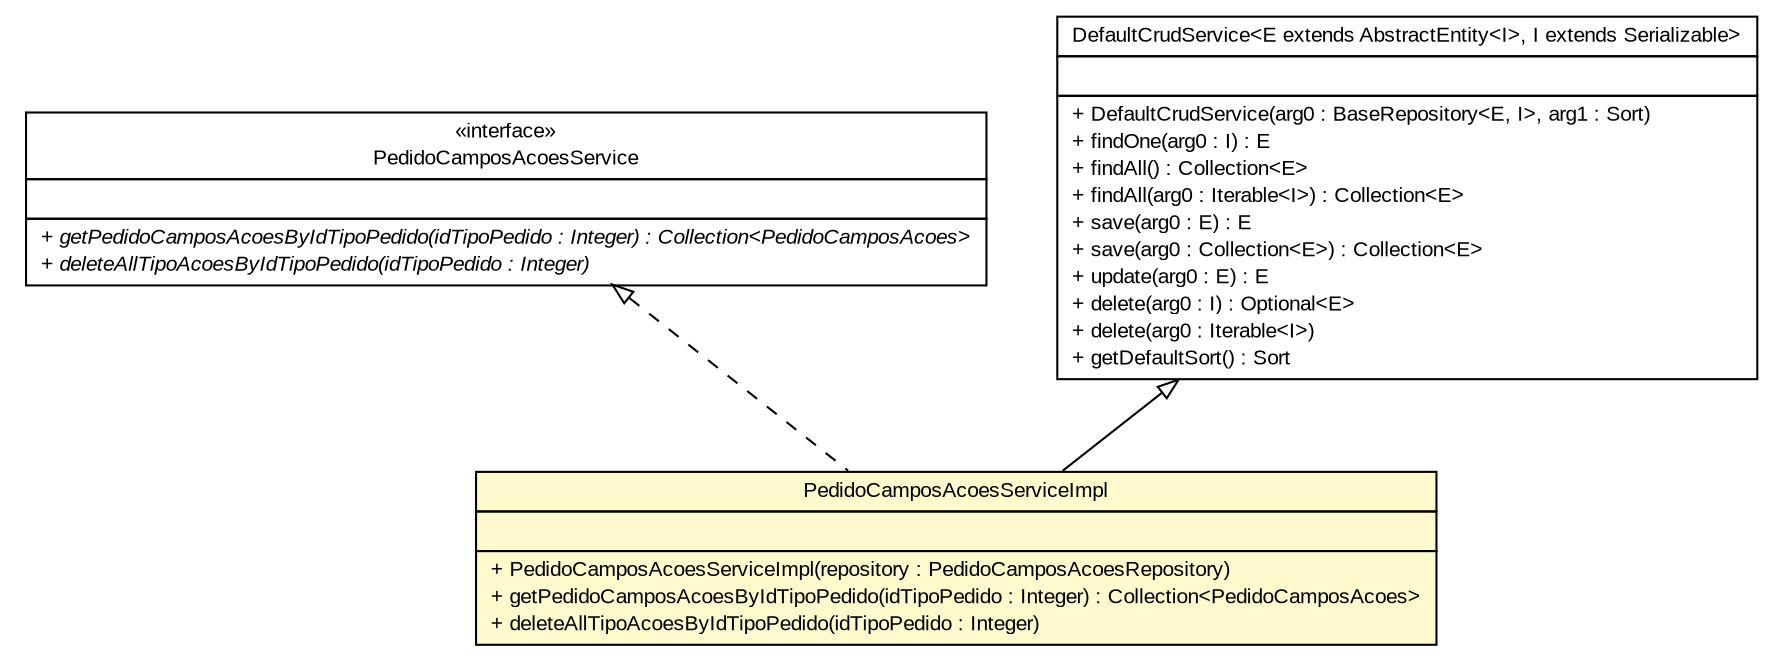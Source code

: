 #!/usr/local/bin/dot
#
# Class diagram 
# Generated by UMLGraph version R5_6 (http://www.umlgraph.org/)
#

digraph G {
	edge [fontname="arial",fontsize=10,labelfontname="arial",labelfontsize=10];
	node [fontname="arial",fontsize=10,shape=plaintext];
	nodesep=0.25;
	ranksep=0.5;
	// br.gov.to.sefaz.arr.parametros.business.service.PedidoCamposAcoesService
	c21310 [label=<<table title="br.gov.to.sefaz.arr.parametros.business.service.PedidoCamposAcoesService" border="0" cellborder="1" cellspacing="0" cellpadding="2" port="p" href="../PedidoCamposAcoesService.html">
		<tr><td><table border="0" cellspacing="0" cellpadding="1">
<tr><td align="center" balign="center"> &#171;interface&#187; </td></tr>
<tr><td align="center" balign="center"> PedidoCamposAcoesService </td></tr>
		</table></td></tr>
		<tr><td><table border="0" cellspacing="0" cellpadding="1">
<tr><td align="left" balign="left">  </td></tr>
		</table></td></tr>
		<tr><td><table border="0" cellspacing="0" cellpadding="1">
<tr><td align="left" balign="left"><font face="arial italic" point-size="10.0"> + getPedidoCamposAcoesByIdTipoPedido(idTipoPedido : Integer) : Collection&lt;PedidoCamposAcoes&gt; </font></td></tr>
<tr><td align="left" balign="left"><font face="arial italic" point-size="10.0"> + deleteAllTipoAcoesByIdTipoPedido(idTipoPedido : Integer) </font></td></tr>
		</table></td></tr>
		</table>>, URL="../PedidoCamposAcoesService.html", fontname="arial", fontcolor="black", fontsize=10.0];
	// br.gov.to.sefaz.arr.parametros.business.service.impl.PedidoCamposAcoesServiceImpl
	c21337 [label=<<table title="br.gov.to.sefaz.arr.parametros.business.service.impl.PedidoCamposAcoesServiceImpl" border="0" cellborder="1" cellspacing="0" cellpadding="2" port="p" bgcolor="lemonChiffon" href="./PedidoCamposAcoesServiceImpl.html">
		<tr><td><table border="0" cellspacing="0" cellpadding="1">
<tr><td align="center" balign="center"> PedidoCamposAcoesServiceImpl </td></tr>
		</table></td></tr>
		<tr><td><table border="0" cellspacing="0" cellpadding="1">
<tr><td align="left" balign="left">  </td></tr>
		</table></td></tr>
		<tr><td><table border="0" cellspacing="0" cellpadding="1">
<tr><td align="left" balign="left"> + PedidoCamposAcoesServiceImpl(repository : PedidoCamposAcoesRepository) </td></tr>
<tr><td align="left" balign="left"> + getPedidoCamposAcoesByIdTipoPedido(idTipoPedido : Integer) : Collection&lt;PedidoCamposAcoes&gt; </td></tr>
<tr><td align="left" balign="left"> + deleteAllTipoAcoesByIdTipoPedido(idTipoPedido : Integer) </td></tr>
		</table></td></tr>
		</table>>, URL="./PedidoCamposAcoesServiceImpl.html", fontname="arial", fontcolor="black", fontsize=10.0];
	//br.gov.to.sefaz.arr.parametros.business.service.impl.PedidoCamposAcoesServiceImpl extends br.gov.to.sefaz.business.service.impl.DefaultCrudService<br.gov.to.sefaz.arr.parametros.persistence.entity.PedidoCamposAcoes, java.lang.Integer>
	c21466:p -> c21337:p [dir=back,arrowtail=empty];
	//br.gov.to.sefaz.arr.parametros.business.service.impl.PedidoCamposAcoesServiceImpl implements br.gov.to.sefaz.arr.parametros.business.service.PedidoCamposAcoesService
	c21310:p -> c21337:p [dir=back,arrowtail=empty,style=dashed];
	// br.gov.to.sefaz.business.service.impl.DefaultCrudService<E extends br.gov.to.sefaz.persistence.entity.AbstractEntity<I>, I extends java.io.Serializable>
	c21466 [label=<<table title="br.gov.to.sefaz.business.service.impl.DefaultCrudService" border="0" cellborder="1" cellspacing="0" cellpadding="2" port="p" href="http://java.sun.com/j2se/1.4.2/docs/api/br/gov/to/sefaz/business/service/impl/DefaultCrudService.html">
		<tr><td><table border="0" cellspacing="0" cellpadding="1">
<tr><td align="center" balign="center"> DefaultCrudService&lt;E extends AbstractEntity&lt;I&gt;, I extends Serializable&gt; </td></tr>
		</table></td></tr>
		<tr><td><table border="0" cellspacing="0" cellpadding="1">
<tr><td align="left" balign="left">  </td></tr>
		</table></td></tr>
		<tr><td><table border="0" cellspacing="0" cellpadding="1">
<tr><td align="left" balign="left"> + DefaultCrudService(arg0 : BaseRepository&lt;E, I&gt;, arg1 : Sort) </td></tr>
<tr><td align="left" balign="left"> + findOne(arg0 : I) : E </td></tr>
<tr><td align="left" balign="left"> + findAll() : Collection&lt;E&gt; </td></tr>
<tr><td align="left" balign="left"> + findAll(arg0 : Iterable&lt;I&gt;) : Collection&lt;E&gt; </td></tr>
<tr><td align="left" balign="left"> + save(arg0 : E) : E </td></tr>
<tr><td align="left" balign="left"> + save(arg0 : Collection&lt;E&gt;) : Collection&lt;E&gt; </td></tr>
<tr><td align="left" balign="left"> + update(arg0 : E) : E </td></tr>
<tr><td align="left" balign="left"> + delete(arg0 : I) : Optional&lt;E&gt; </td></tr>
<tr><td align="left" balign="left"> + delete(arg0 : Iterable&lt;I&gt;) </td></tr>
<tr><td align="left" balign="left"> + getDefaultSort() : Sort </td></tr>
		</table></td></tr>
		</table>>, URL="http://java.sun.com/j2se/1.4.2/docs/api/br/gov/to/sefaz/business/service/impl/DefaultCrudService.html", fontname="arial", fontcolor="black", fontsize=10.0];
}

